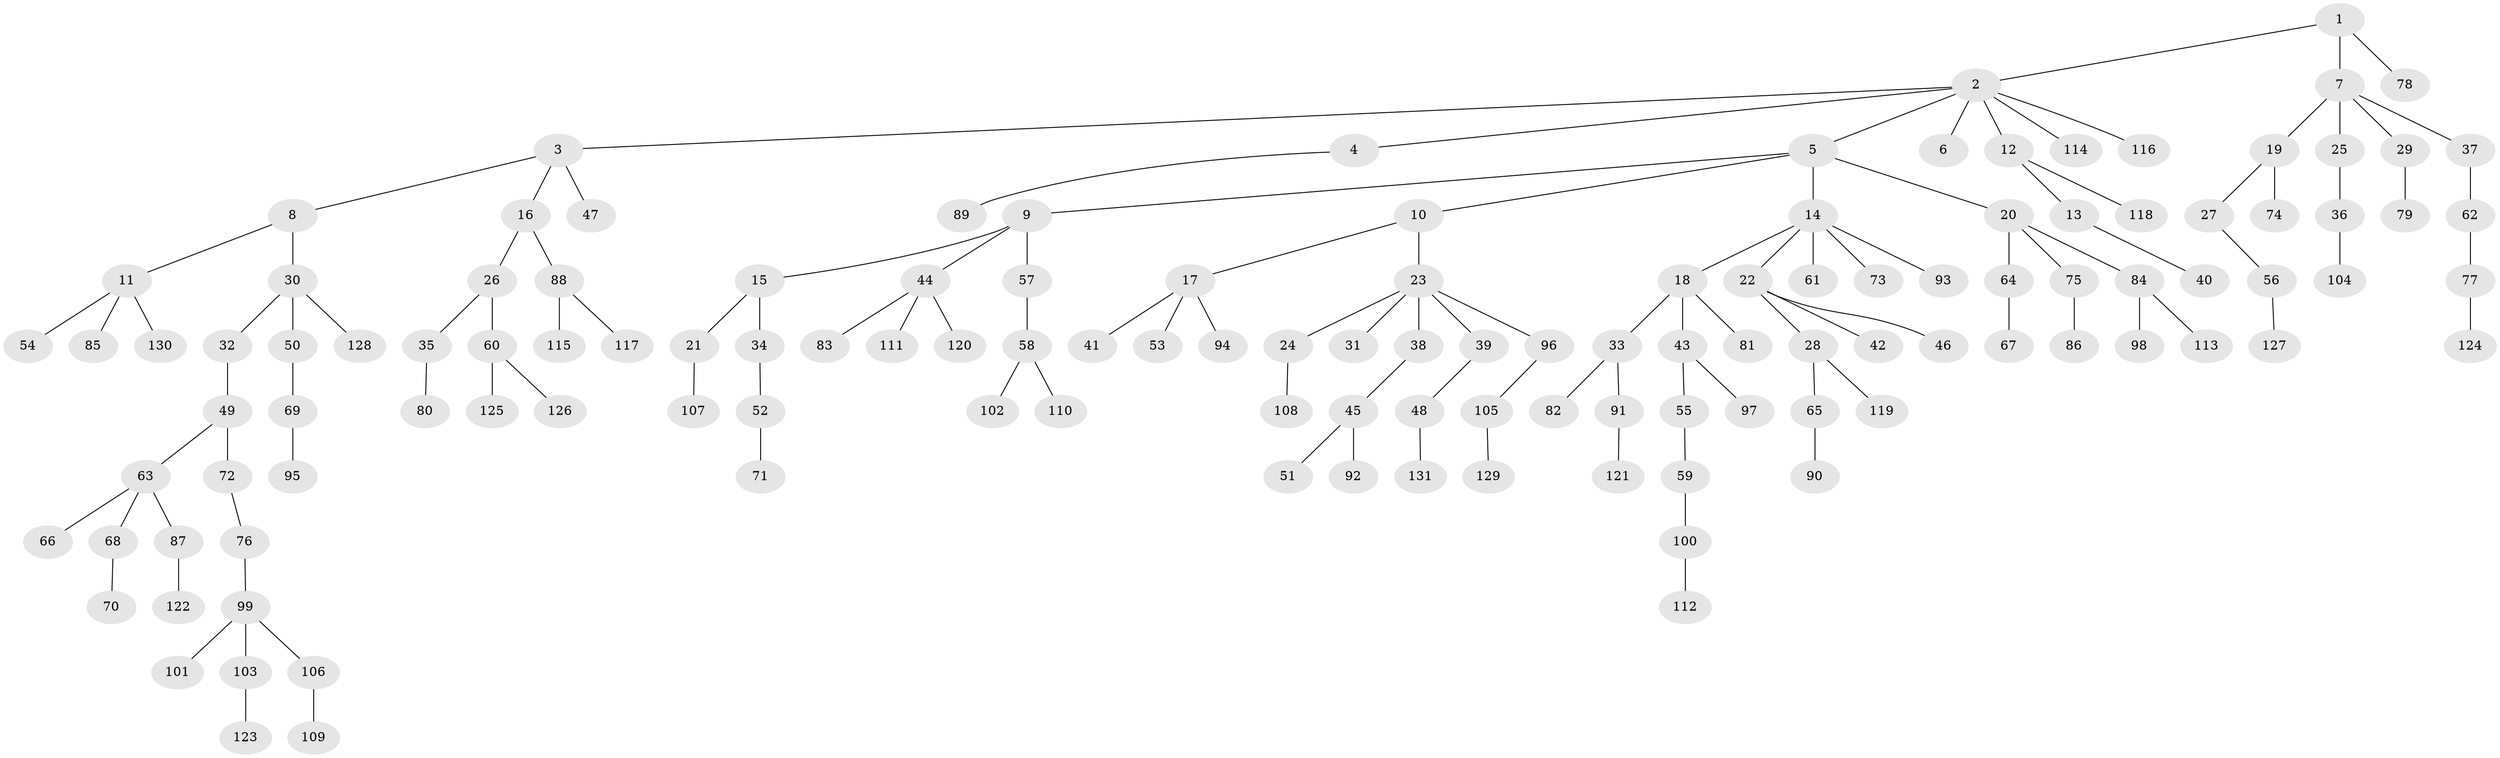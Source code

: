 // Generated by graph-tools (version 1.1) at 2025/50/03/09/25 03:50:25]
// undirected, 131 vertices, 130 edges
graph export_dot {
graph [start="1"]
  node [color=gray90,style=filled];
  1;
  2;
  3;
  4;
  5;
  6;
  7;
  8;
  9;
  10;
  11;
  12;
  13;
  14;
  15;
  16;
  17;
  18;
  19;
  20;
  21;
  22;
  23;
  24;
  25;
  26;
  27;
  28;
  29;
  30;
  31;
  32;
  33;
  34;
  35;
  36;
  37;
  38;
  39;
  40;
  41;
  42;
  43;
  44;
  45;
  46;
  47;
  48;
  49;
  50;
  51;
  52;
  53;
  54;
  55;
  56;
  57;
  58;
  59;
  60;
  61;
  62;
  63;
  64;
  65;
  66;
  67;
  68;
  69;
  70;
  71;
  72;
  73;
  74;
  75;
  76;
  77;
  78;
  79;
  80;
  81;
  82;
  83;
  84;
  85;
  86;
  87;
  88;
  89;
  90;
  91;
  92;
  93;
  94;
  95;
  96;
  97;
  98;
  99;
  100;
  101;
  102;
  103;
  104;
  105;
  106;
  107;
  108;
  109;
  110;
  111;
  112;
  113;
  114;
  115;
  116;
  117;
  118;
  119;
  120;
  121;
  122;
  123;
  124;
  125;
  126;
  127;
  128;
  129;
  130;
  131;
  1 -- 2;
  1 -- 7;
  1 -- 78;
  2 -- 3;
  2 -- 4;
  2 -- 5;
  2 -- 6;
  2 -- 12;
  2 -- 114;
  2 -- 116;
  3 -- 8;
  3 -- 16;
  3 -- 47;
  4 -- 89;
  5 -- 9;
  5 -- 10;
  5 -- 14;
  5 -- 20;
  7 -- 19;
  7 -- 25;
  7 -- 29;
  7 -- 37;
  8 -- 11;
  8 -- 30;
  9 -- 15;
  9 -- 44;
  9 -- 57;
  10 -- 17;
  10 -- 23;
  11 -- 54;
  11 -- 85;
  11 -- 130;
  12 -- 13;
  12 -- 118;
  13 -- 40;
  14 -- 18;
  14 -- 22;
  14 -- 61;
  14 -- 73;
  14 -- 93;
  15 -- 21;
  15 -- 34;
  16 -- 26;
  16 -- 88;
  17 -- 41;
  17 -- 53;
  17 -- 94;
  18 -- 33;
  18 -- 43;
  18 -- 81;
  19 -- 27;
  19 -- 74;
  20 -- 64;
  20 -- 75;
  20 -- 84;
  21 -- 107;
  22 -- 28;
  22 -- 42;
  22 -- 46;
  23 -- 24;
  23 -- 31;
  23 -- 38;
  23 -- 39;
  23 -- 96;
  24 -- 108;
  25 -- 36;
  26 -- 35;
  26 -- 60;
  27 -- 56;
  28 -- 65;
  28 -- 119;
  29 -- 79;
  30 -- 32;
  30 -- 50;
  30 -- 128;
  32 -- 49;
  33 -- 82;
  33 -- 91;
  34 -- 52;
  35 -- 80;
  36 -- 104;
  37 -- 62;
  38 -- 45;
  39 -- 48;
  43 -- 55;
  43 -- 97;
  44 -- 83;
  44 -- 111;
  44 -- 120;
  45 -- 51;
  45 -- 92;
  48 -- 131;
  49 -- 63;
  49 -- 72;
  50 -- 69;
  52 -- 71;
  55 -- 59;
  56 -- 127;
  57 -- 58;
  58 -- 102;
  58 -- 110;
  59 -- 100;
  60 -- 125;
  60 -- 126;
  62 -- 77;
  63 -- 66;
  63 -- 68;
  63 -- 87;
  64 -- 67;
  65 -- 90;
  68 -- 70;
  69 -- 95;
  72 -- 76;
  75 -- 86;
  76 -- 99;
  77 -- 124;
  84 -- 98;
  84 -- 113;
  87 -- 122;
  88 -- 115;
  88 -- 117;
  91 -- 121;
  96 -- 105;
  99 -- 101;
  99 -- 103;
  99 -- 106;
  100 -- 112;
  103 -- 123;
  105 -- 129;
  106 -- 109;
}

